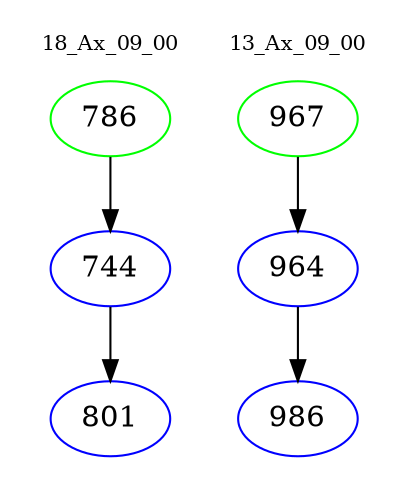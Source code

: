 digraph{
subgraph cluster_0 {
color = white
label = "18_Ax_09_00";
fontsize=10;
T0_786 [label="786", color="green"]
T0_786 -> T0_744 [color="black"]
T0_744 [label="744", color="blue"]
T0_744 -> T0_801 [color="black"]
T0_801 [label="801", color="blue"]
}
subgraph cluster_1 {
color = white
label = "13_Ax_09_00";
fontsize=10;
T1_967 [label="967", color="green"]
T1_967 -> T1_964 [color="black"]
T1_964 [label="964", color="blue"]
T1_964 -> T1_986 [color="black"]
T1_986 [label="986", color="blue"]
}
}
